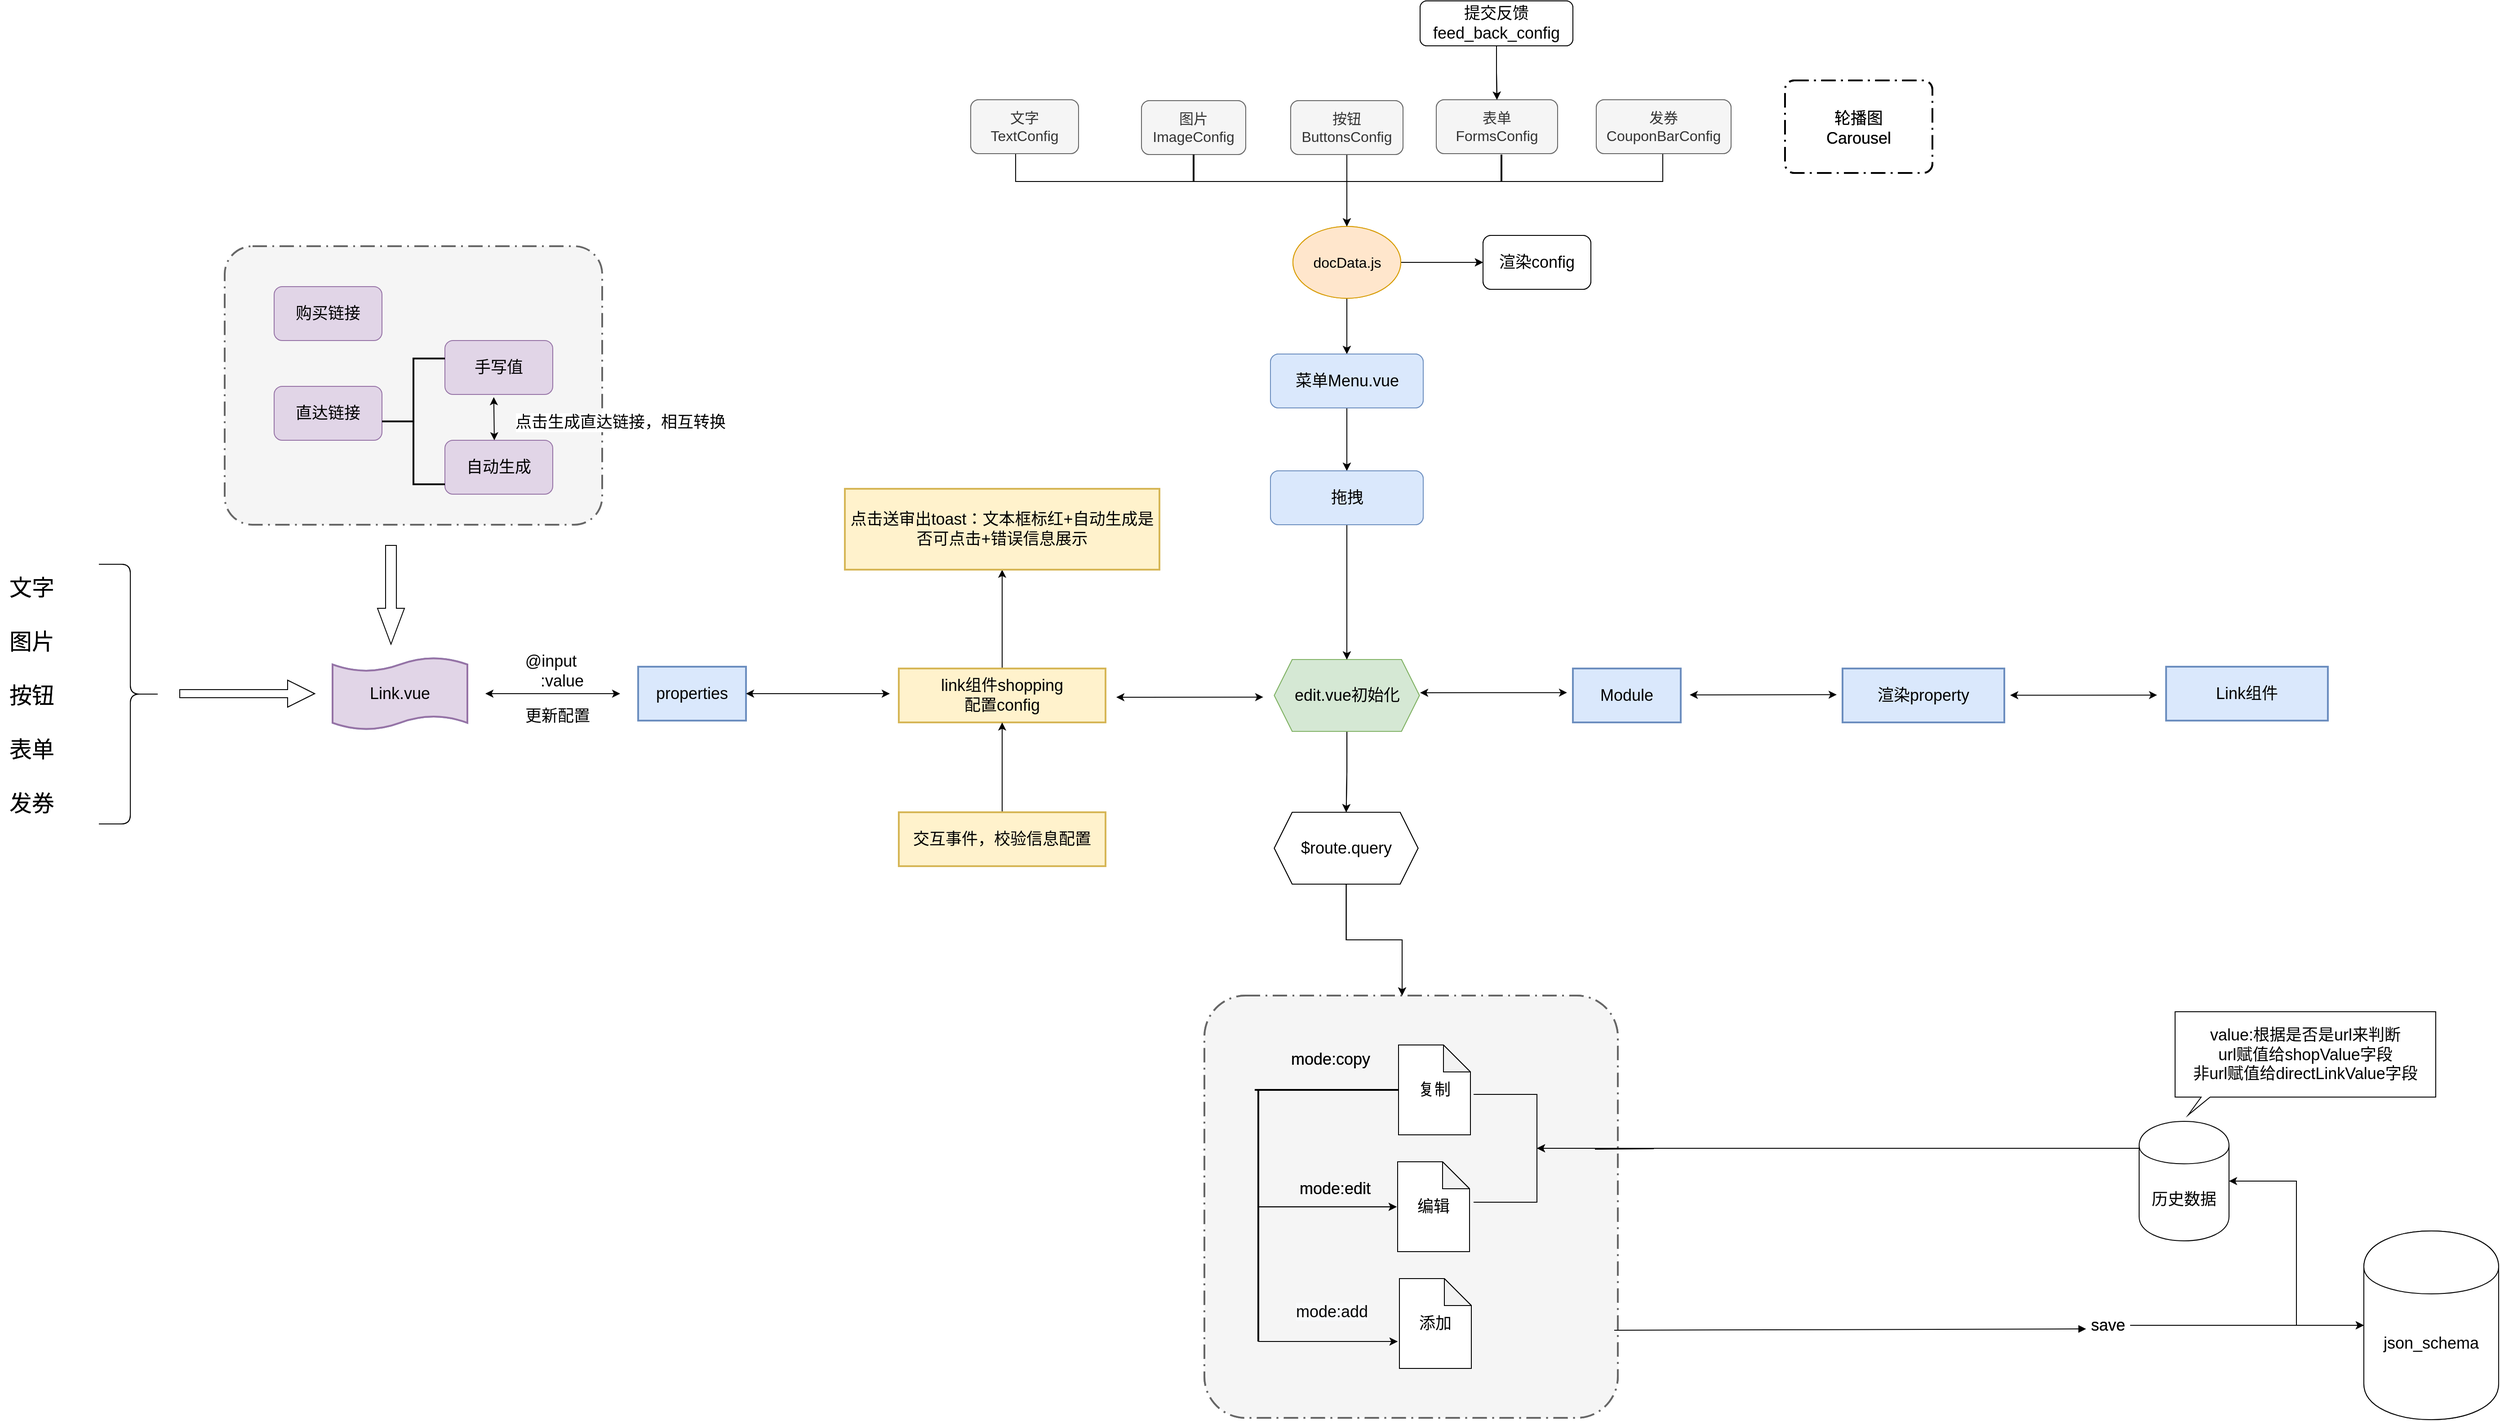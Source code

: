 <mxfile version="14.2.7" type="github">
  <diagram id="C5RBs43oDa-KdzZeNtuy" name="Page-1">
    <mxGraphModel dx="3799" dy="1265" grid="1" gridSize="10" guides="1" tooltips="1" connect="1" arrows="1" fold="1" page="1" pageScale="1" pageWidth="827" pageHeight="1169" background="#FFFFFF" math="0" shadow="0">
      <root>
        <mxCell id="WIyWlLk6GJQsqaUBKTNV-0" />
        <mxCell id="WIyWlLk6GJQsqaUBKTNV-1" parent="WIyWlLk6GJQsqaUBKTNV-0" />
        <mxCell id="WNenemu_XjMESYAotVy--138" value="" style="rounded=1;arcSize=10;dashed=1;strokeColor=#666666;fillColor=#f5f5f5;dashPattern=8 3 1 3;strokeWidth=2;fontSize=18;fontColor=#333333;" vertex="1" parent="WIyWlLk6GJQsqaUBKTNV-1">
          <mxGeometry x="-610" y="450" width="420" height="310" as="geometry" />
        </mxCell>
        <mxCell id="WNenemu_XjMESYAotVy--101" value="" style="rounded=1;arcSize=10;dashed=1;strokeColor=#666666;fillColor=#f5f5f5;dashPattern=8 3 1 3;strokeWidth=2;fontSize=18;fontColor=#333333;" vertex="1" parent="WIyWlLk6GJQsqaUBKTNV-1">
          <mxGeometry x="480" y="1284" width="460" height="470" as="geometry" />
        </mxCell>
        <mxCell id="bmYtAVWA9Elz-RMxKcQq-2" value="" style="rounded=1;arcSize=10;dashed=1;strokeColor=#666666;fillColor=#f5f5f5;dashPattern=8 3 1 3;strokeWidth=2;fontSize=18;fontColor=#333333;" vertex="1" parent="WIyWlLk6GJQsqaUBKTNV-1">
          <mxGeometry x="480" y="1284" width="460" height="470" as="geometry" />
        </mxCell>
        <mxCell id="WNenemu_XjMESYAotVy--53" value="" style="edgeStyle=orthogonalEdgeStyle;rounded=0;orthogonalLoop=1;jettySize=auto;html=1;" edge="1" parent="WIyWlLk6GJQsqaUBKTNV-1" source="WNenemu_XjMESYAotVy--9" target="WNenemu_XjMESYAotVy--52">
          <mxGeometry relative="1" as="geometry" />
        </mxCell>
        <mxCell id="bmYtAVWA9Elz-RMxKcQq-3" value="" style="edgeStyle=orthogonalEdgeStyle;rounded=0;orthogonalLoop=1;jettySize=auto;html=1;" edge="1" parent="WIyWlLk6GJQsqaUBKTNV-1" source="bmYtAVWA9Elz-RMxKcQq-5" target="bmYtAVWA9Elz-RMxKcQq-18">
          <mxGeometry relative="1" as="geometry" />
        </mxCell>
        <mxCell id="WNenemu_XjMESYAotVy--100" value="" style="edgeStyle=orthogonalEdgeStyle;rounded=0;orthogonalLoop=1;jettySize=auto;html=1;fontSize=18;" edge="1" parent="WIyWlLk6GJQsqaUBKTNV-1" source="WNenemu_XjMESYAotVy--9" target="WNenemu_XjMESYAotVy--99">
          <mxGeometry relative="1" as="geometry" />
        </mxCell>
        <mxCell id="bmYtAVWA9Elz-RMxKcQq-4" value="" style="edgeStyle=orthogonalEdgeStyle;rounded=0;orthogonalLoop=1;jettySize=auto;html=1;fontSize=18;" edge="1" parent="WIyWlLk6GJQsqaUBKTNV-1" source="bmYtAVWA9Elz-RMxKcQq-5" target="bmYtAVWA9Elz-RMxKcQq-38">
          <mxGeometry relative="1" as="geometry" />
        </mxCell>
        <mxCell id="WNenemu_XjMESYAotVy--9" value="&lt;font style=&quot;font-size: 16px&quot;&gt;docData.js&lt;/font&gt;" style="ellipse;whiteSpace=wrap;html=1;fillColor=#ffe6cc;strokeColor=#d79b00;" vertex="1" parent="WIyWlLk6GJQsqaUBKTNV-1">
          <mxGeometry x="578.5" y="428" width="120" height="80" as="geometry" />
        </mxCell>
        <mxCell id="bmYtAVWA9Elz-RMxKcQq-5" value="&lt;font style=&quot;font-size: 16px&quot;&gt;docData.js&lt;/font&gt;" style="ellipse;whiteSpace=wrap;html=1;fillColor=#ffe6cc;strokeColor=#d79b00;" vertex="1" parent="WIyWlLk6GJQsqaUBKTNV-1">
          <mxGeometry x="578.5" y="428" width="120" height="80" as="geometry" />
        </mxCell>
        <mxCell id="WNenemu_XjMESYAotVy--10" value="&lt;font style=&quot;font-size: 16px&quot;&gt;文字&lt;br&gt;TextConfig&lt;/font&gt;" style="rounded=1;whiteSpace=wrap;html=1;fillColor=#f5f5f5;strokeColor=#666666;fontColor=#333333;" vertex="1" parent="WIyWlLk6GJQsqaUBKTNV-1">
          <mxGeometry x="220" y="287" width="120" height="60" as="geometry" />
        </mxCell>
        <mxCell id="bmYtAVWA9Elz-RMxKcQq-6" value="&lt;font style=&quot;font-size: 16px&quot;&gt;文字&lt;br&gt;TextConfig&lt;/font&gt;" style="rounded=1;whiteSpace=wrap;html=1;fillColor=#f5f5f5;strokeColor=#666666;fontColor=#333333;" vertex="1" parent="WIyWlLk6GJQsqaUBKTNV-1">
          <mxGeometry x="220" y="287" width="120" height="60" as="geometry" />
        </mxCell>
        <mxCell id="WNenemu_XjMESYAotVy--12" value="&lt;font style=&quot;font-size: 16px&quot;&gt;图片ImageConfig&lt;/font&gt;" style="rounded=1;whiteSpace=wrap;html=1;fillColor=#f5f5f5;strokeColor=#666666;fontColor=#333333;" vertex="1" parent="WIyWlLk6GJQsqaUBKTNV-1">
          <mxGeometry x="410" y="288" width="116" height="60" as="geometry" />
        </mxCell>
        <mxCell id="bmYtAVWA9Elz-RMxKcQq-7" value="&lt;font style=&quot;font-size: 16px&quot;&gt;图片ImageConfig&lt;/font&gt;" style="rounded=1;whiteSpace=wrap;html=1;fillColor=#f5f5f5;strokeColor=#666666;fontColor=#333333;" vertex="1" parent="WIyWlLk6GJQsqaUBKTNV-1">
          <mxGeometry x="410" y="288" width="116" height="60" as="geometry" />
        </mxCell>
        <mxCell id="WNenemu_XjMESYAotVy--34" value="" style="edgeStyle=orthogonalEdgeStyle;rounded=0;orthogonalLoop=1;jettySize=auto;html=1;" edge="1" parent="WIyWlLk6GJQsqaUBKTNV-1" source="WNenemu_XjMESYAotVy--13" target="WNenemu_XjMESYAotVy--9">
          <mxGeometry relative="1" as="geometry" />
        </mxCell>
        <mxCell id="bmYtAVWA9Elz-RMxKcQq-8" value="" style="edgeStyle=orthogonalEdgeStyle;rounded=0;orthogonalLoop=1;jettySize=auto;html=1;" edge="1" parent="WIyWlLk6GJQsqaUBKTNV-1" source="bmYtAVWA9Elz-RMxKcQq-9" target="bmYtAVWA9Elz-RMxKcQq-5">
          <mxGeometry relative="1" as="geometry" />
        </mxCell>
        <mxCell id="WNenemu_XjMESYAotVy--13" value="&lt;font style=&quot;font-size: 16px&quot;&gt;按钮ButtonsConfig&lt;/font&gt;" style="rounded=1;whiteSpace=wrap;html=1;fillColor=#f5f5f5;strokeColor=#666666;fontColor=#333333;" vertex="1" parent="WIyWlLk6GJQsqaUBKTNV-1">
          <mxGeometry x="576" y="288" width="125" height="60" as="geometry" />
        </mxCell>
        <mxCell id="bmYtAVWA9Elz-RMxKcQq-9" value="&lt;font style=&quot;font-size: 16px&quot;&gt;按钮ButtonsConfig&lt;/font&gt;" style="rounded=1;whiteSpace=wrap;html=1;fillColor=#f5f5f5;strokeColor=#666666;fontColor=#333333;" vertex="1" parent="WIyWlLk6GJQsqaUBKTNV-1">
          <mxGeometry x="576" y="288" width="125" height="60" as="geometry" />
        </mxCell>
        <mxCell id="WNenemu_XjMESYAotVy--16" value="&lt;font style=&quot;font-size: 16px&quot;&gt;表单&lt;br&gt;FormsConfig&lt;/font&gt;" style="rounded=1;whiteSpace=wrap;html=1;fillColor=#f5f5f5;strokeColor=#666666;fontColor=#333333;" vertex="1" parent="WIyWlLk6GJQsqaUBKTNV-1">
          <mxGeometry x="738" y="287" width="135" height="60" as="geometry" />
        </mxCell>
        <mxCell id="bmYtAVWA9Elz-RMxKcQq-10" value="&lt;font style=&quot;font-size: 16px&quot;&gt;表单&lt;br&gt;FormsConfig&lt;/font&gt;" style="rounded=1;whiteSpace=wrap;html=1;fillColor=#f5f5f5;strokeColor=#666666;fontColor=#333333;" vertex="1" parent="WIyWlLk6GJQsqaUBKTNV-1">
          <mxGeometry x="738" y="287" width="135" height="60" as="geometry" />
        </mxCell>
        <mxCell id="WNenemu_XjMESYAotVy--19" value="&lt;font style=&quot;font-size: 16px&quot;&gt;发券CouponBarConfig&lt;/font&gt;" style="rounded=1;whiteSpace=wrap;html=1;fillColor=#f5f5f5;strokeColor=#666666;fontColor=#333333;" vertex="1" parent="WIyWlLk6GJQsqaUBKTNV-1">
          <mxGeometry x="916" y="287" width="150" height="60" as="geometry" />
        </mxCell>
        <mxCell id="bmYtAVWA9Elz-RMxKcQq-11" value="&lt;font style=&quot;font-size: 16px&quot;&gt;发券CouponBarConfig&lt;/font&gt;" style="rounded=1;whiteSpace=wrap;html=1;fillColor=#f5f5f5;strokeColor=#666666;fontColor=#333333;" vertex="1" parent="WIyWlLk6GJQsqaUBKTNV-1">
          <mxGeometry x="916" y="287" width="150" height="60" as="geometry" />
        </mxCell>
        <mxCell id="WNenemu_XjMESYAotVy--31" value="" style="edgeStyle=orthogonalEdgeStyle;rounded=0;orthogonalLoop=1;jettySize=auto;html=1;" edge="1" parent="WIyWlLk6GJQsqaUBKTNV-1" source="WNenemu_XjMESYAotVy--20" target="WNenemu_XjMESYAotVy--16">
          <mxGeometry relative="1" as="geometry" />
        </mxCell>
        <mxCell id="bmYtAVWA9Elz-RMxKcQq-12" value="" style="edgeStyle=orthogonalEdgeStyle;rounded=0;orthogonalLoop=1;jettySize=auto;html=1;" edge="1" parent="WIyWlLk6GJQsqaUBKTNV-1" source="bmYtAVWA9Elz-RMxKcQq-13" target="bmYtAVWA9Elz-RMxKcQq-10">
          <mxGeometry relative="1" as="geometry" />
        </mxCell>
        <mxCell id="WNenemu_XjMESYAotVy--20" value="&lt;font style=&quot;font-size: 18px&quot;&gt;提交反馈feed_back_config&lt;/font&gt;" style="rounded=1;whiteSpace=wrap;html=1;" vertex="1" parent="WIyWlLk6GJQsqaUBKTNV-1">
          <mxGeometry x="720" y="177" width="170" height="50" as="geometry" />
        </mxCell>
        <mxCell id="bmYtAVWA9Elz-RMxKcQq-13" value="&lt;font style=&quot;font-size: 18px&quot;&gt;提交反馈feed_back_config&lt;/font&gt;" style="rounded=1;whiteSpace=wrap;html=1;" vertex="1" parent="WIyWlLk6GJQsqaUBKTNV-1">
          <mxGeometry x="720" y="177" width="170" height="50" as="geometry" />
        </mxCell>
        <mxCell id="WNenemu_XjMESYAotVy--46" value="" style="shape=partialRectangle;whiteSpace=wrap;html=1;bottom=1;right=1;left=1;top=0;fillColor=none;routingCenterX=-0.5;" vertex="1" parent="WIyWlLk6GJQsqaUBKTNV-1">
          <mxGeometry x="270" y="348" width="720" height="30" as="geometry" />
        </mxCell>
        <mxCell id="bmYtAVWA9Elz-RMxKcQq-14" value="" style="shape=partialRectangle;whiteSpace=wrap;html=1;bottom=1;right=1;left=1;top=0;fillColor=none;routingCenterX=-0.5;" vertex="1" parent="WIyWlLk6GJQsqaUBKTNV-1">
          <mxGeometry x="270" y="348" width="720" height="30" as="geometry" />
        </mxCell>
        <mxCell id="WNenemu_XjMESYAotVy--50" value="" style="line;strokeWidth=2;direction=south;html=1;" vertex="1" parent="WIyWlLk6GJQsqaUBKTNV-1">
          <mxGeometry x="463" y="348" width="10" height="30" as="geometry" />
        </mxCell>
        <mxCell id="bmYtAVWA9Elz-RMxKcQq-15" value="" style="line;strokeWidth=2;direction=south;html=1;" vertex="1" parent="WIyWlLk6GJQsqaUBKTNV-1">
          <mxGeometry x="463" y="348" width="10" height="30" as="geometry" />
        </mxCell>
        <mxCell id="WNenemu_XjMESYAotVy--51" value="" style="line;strokeWidth=2;direction=south;html=1;" vertex="1" parent="WIyWlLk6GJQsqaUBKTNV-1">
          <mxGeometry x="501" y="348" width="619" height="30" as="geometry" />
        </mxCell>
        <mxCell id="bmYtAVWA9Elz-RMxKcQq-16" value="" style="line;strokeWidth=2;direction=south;html=1;" vertex="1" parent="WIyWlLk6GJQsqaUBKTNV-1">
          <mxGeometry x="501" y="348" width="619" height="30" as="geometry" />
        </mxCell>
        <mxCell id="WNenemu_XjMESYAotVy--57" value="" style="edgeStyle=orthogonalEdgeStyle;rounded=0;orthogonalLoop=1;jettySize=auto;html=1;fontSize=18;" edge="1" parent="WIyWlLk6GJQsqaUBKTNV-1" source="WNenemu_XjMESYAotVy--52">
          <mxGeometry relative="1" as="geometry">
            <mxPoint x="638.5" y="700" as="targetPoint" />
          </mxGeometry>
        </mxCell>
        <mxCell id="bmYtAVWA9Elz-RMxKcQq-17" value="" style="edgeStyle=orthogonalEdgeStyle;rounded=0;orthogonalLoop=1;jettySize=auto;html=1;fontSize=18;" edge="1" parent="WIyWlLk6GJQsqaUBKTNV-1" source="bmYtAVWA9Elz-RMxKcQq-18">
          <mxGeometry relative="1" as="geometry">
            <mxPoint x="638.5" y="700" as="targetPoint" />
          </mxGeometry>
        </mxCell>
        <mxCell id="WNenemu_XjMESYAotVy--52" value="&lt;font style=&quot;font-size: 18px&quot;&gt;菜单Menu.vue&lt;/font&gt;" style="rounded=1;whiteSpace=wrap;html=1;fillColor=#dae8fc;strokeColor=#6c8ebf;" vertex="1" parent="WIyWlLk6GJQsqaUBKTNV-1">
          <mxGeometry x="553.5" y="570" width="170" height="60" as="geometry" />
        </mxCell>
        <mxCell id="bmYtAVWA9Elz-RMxKcQq-18" value="&lt;font style=&quot;font-size: 18px&quot;&gt;菜单Menu.vue&lt;/font&gt;" style="rounded=1;whiteSpace=wrap;html=1;fillColor=#dae8fc;strokeColor=#6c8ebf;" vertex="1" parent="WIyWlLk6GJQsqaUBKTNV-1">
          <mxGeometry x="553.5" y="570" width="170" height="60" as="geometry" />
        </mxCell>
        <mxCell id="WNenemu_XjMESYAotVy--55" value="轮播图&#xa;Carousel" style="rounded=1;arcSize=10;dashed=1;strokeColor=#000000;fillColor=none;gradientColor=none;dashPattern=8 3 1 3;strokeWidth=2;fontSize=18;" vertex="1" parent="WIyWlLk6GJQsqaUBKTNV-1">
          <mxGeometry x="1126" y="265.5" width="164" height="103" as="geometry" />
        </mxCell>
        <mxCell id="bmYtAVWA9Elz-RMxKcQq-19" value="轮播图&#xa;Carousel" style="rounded=1;arcSize=10;dashed=1;strokeColor=#000000;fillColor=none;gradientColor=none;dashPattern=8 3 1 3;strokeWidth=2;fontSize=18;" vertex="1" parent="WIyWlLk6GJQsqaUBKTNV-1">
          <mxGeometry x="1126" y="265.5" width="164" height="103" as="geometry" />
        </mxCell>
        <mxCell id="WNenemu_XjMESYAotVy--111" value="" style="edgeStyle=orthogonalEdgeStyle;rounded=0;orthogonalLoop=1;jettySize=auto;html=1;fontSize=18;" edge="1" parent="WIyWlLk6GJQsqaUBKTNV-1" source="WNenemu_XjMESYAotVy--59" target="WNenemu_XjMESYAotVy--66">
          <mxGeometry relative="1" as="geometry" />
        </mxCell>
        <mxCell id="bmYtAVWA9Elz-RMxKcQq-20" value="" style="edgeStyle=orthogonalEdgeStyle;rounded=0;orthogonalLoop=1;jettySize=auto;html=1;fontSize=18;" edge="1" parent="WIyWlLk6GJQsqaUBKTNV-1" source="bmYtAVWA9Elz-RMxKcQq-21" target="bmYtAVWA9Elz-RMxKcQq-24">
          <mxGeometry relative="1" as="geometry" />
        </mxCell>
        <mxCell id="WNenemu_XjMESYAotVy--59" value="edit.vue初始化" style="shape=hexagon;perimeter=hexagonPerimeter2;whiteSpace=wrap;html=1;fixedSize=1;fontSize=18;fillColor=#d5e8d4;strokeColor=#82b366;" vertex="1" parent="WIyWlLk6GJQsqaUBKTNV-1">
          <mxGeometry x="557.75" y="910" width="161.5" height="80" as="geometry" />
        </mxCell>
        <mxCell id="bmYtAVWA9Elz-RMxKcQq-21" value="edit.vue初始化" style="shape=hexagon;perimeter=hexagonPerimeter2;whiteSpace=wrap;html=1;fixedSize=1;fontSize=18;fillColor=#d5e8d4;strokeColor=#82b366;" vertex="1" parent="WIyWlLk6GJQsqaUBKTNV-1">
          <mxGeometry x="557.75" y="910" width="161.5" height="80" as="geometry" />
        </mxCell>
        <mxCell id="WNenemu_XjMESYAotVy--63" value="复制" style="shape=note;whiteSpace=wrap;html=1;backgroundOutline=1;darkOpacity=0.05;fontSize=18;" vertex="1" parent="WIyWlLk6GJQsqaUBKTNV-1">
          <mxGeometry x="696" y="1339" width="80" height="100" as="geometry" />
        </mxCell>
        <mxCell id="bmYtAVWA9Elz-RMxKcQq-22" value="复制" style="shape=note;whiteSpace=wrap;html=1;backgroundOutline=1;darkOpacity=0.05;fontSize=18;" vertex="1" parent="WIyWlLk6GJQsqaUBKTNV-1">
          <mxGeometry x="696" y="1339" width="80" height="100" as="geometry" />
        </mxCell>
        <mxCell id="WNenemu_XjMESYAotVy--115" value="" style="edgeStyle=orthogonalEdgeStyle;rounded=0;orthogonalLoop=1;jettySize=auto;html=1;fontSize=18;" edge="1" parent="WIyWlLk6GJQsqaUBKTNV-1" source="WNenemu_XjMESYAotVy--66" target="WNenemu_XjMESYAotVy--101">
          <mxGeometry relative="1" as="geometry">
            <Array as="points">
              <mxPoint x="638" y="1222" />
              <mxPoint x="700" y="1222" />
            </Array>
          </mxGeometry>
        </mxCell>
        <mxCell id="bmYtAVWA9Elz-RMxKcQq-23" value="" style="edgeStyle=orthogonalEdgeStyle;rounded=0;orthogonalLoop=1;jettySize=auto;html=1;fontSize=18;" edge="1" parent="WIyWlLk6GJQsqaUBKTNV-1" source="bmYtAVWA9Elz-RMxKcQq-24" target="bmYtAVWA9Elz-RMxKcQq-2">
          <mxGeometry relative="1" as="geometry">
            <Array as="points">
              <mxPoint x="638" y="1222" />
              <mxPoint x="700" y="1222" />
            </Array>
          </mxGeometry>
        </mxCell>
        <mxCell id="WNenemu_XjMESYAotVy--66" value="$route.query" style="shape=hexagon;perimeter=hexagonPerimeter2;whiteSpace=wrap;html=1;fixedSize=1;fontSize=18;" vertex="1" parent="WIyWlLk6GJQsqaUBKTNV-1">
          <mxGeometry x="557.75" y="1080" width="160" height="80" as="geometry" />
        </mxCell>
        <mxCell id="bmYtAVWA9Elz-RMxKcQq-24" value="$route.query" style="shape=hexagon;perimeter=hexagonPerimeter2;whiteSpace=wrap;html=1;fixedSize=1;fontSize=18;" vertex="1" parent="WIyWlLk6GJQsqaUBKTNV-1">
          <mxGeometry x="557.75" y="1080" width="160" height="80" as="geometry" />
        </mxCell>
        <mxCell id="WNenemu_XjMESYAotVy--70" value="mode:copy" style="text;html=1;align=center;verticalAlign=middle;resizable=0;points=[];autosize=1;fontSize=18;" vertex="1" parent="WIyWlLk6GJQsqaUBKTNV-1">
          <mxGeometry x="570" y="1340" width="100" height="30" as="geometry" />
        </mxCell>
        <mxCell id="bmYtAVWA9Elz-RMxKcQq-25" value="mode:copy" style="text;html=1;align=center;verticalAlign=middle;resizable=0;points=[];autosize=1;fontSize=18;" vertex="1" parent="WIyWlLk6GJQsqaUBKTNV-1">
          <mxGeometry x="570" y="1340" width="100" height="30" as="geometry" />
        </mxCell>
        <mxCell id="WNenemu_XjMESYAotVy--73" value="" style="edgeStyle=orthogonalEdgeStyle;rounded=0;orthogonalLoop=1;jettySize=auto;html=1;fontSize=18;exitX=0.813;exitY=0;exitDx=0;exitDy=0;exitPerimeter=0;" edge="1" parent="WIyWlLk6GJQsqaUBKTNV-1">
          <mxGeometry relative="1" as="geometry">
            <mxPoint x="539" y="1519.08" as="sourcePoint" />
            <mxPoint x="694" y="1519.143" as="targetPoint" />
            <Array as="points">
              <mxPoint x="574" y="1519" />
              <mxPoint x="574" y="1519" />
            </Array>
          </mxGeometry>
        </mxCell>
        <mxCell id="bmYtAVWA9Elz-RMxKcQq-26" value="" style="edgeStyle=orthogonalEdgeStyle;rounded=0;orthogonalLoop=1;jettySize=auto;html=1;fontSize=18;exitX=0.813;exitY=0;exitDx=0;exitDy=0;exitPerimeter=0;" edge="1" parent="WIyWlLk6GJQsqaUBKTNV-1">
          <mxGeometry relative="1" as="geometry">
            <mxPoint x="539" y="1519.08" as="sourcePoint" />
            <mxPoint x="694" y="1519.143" as="targetPoint" />
            <Array as="points">
              <mxPoint x="574" y="1519" />
              <mxPoint x="574" y="1519" />
            </Array>
          </mxGeometry>
        </mxCell>
        <mxCell id="WNenemu_XjMESYAotVy--71" value="" style="line;strokeWidth=2;direction=south;html=1;fontSize=18;" vertex="1" parent="WIyWlLk6GJQsqaUBKTNV-1">
          <mxGeometry x="535" y="1389" width="10" height="280" as="geometry" />
        </mxCell>
        <mxCell id="bmYtAVWA9Elz-RMxKcQq-27" value="" style="line;strokeWidth=2;direction=south;html=1;fontSize=18;" vertex="1" parent="WIyWlLk6GJQsqaUBKTNV-1">
          <mxGeometry x="535" y="1389" width="10" height="280" as="geometry" />
        </mxCell>
        <mxCell id="WNenemu_XjMESYAotVy--74" value="mode:edit" style="text;html=1;align=center;verticalAlign=middle;resizable=0;points=[];autosize=1;fontSize=18;" vertex="1" parent="WIyWlLk6GJQsqaUBKTNV-1">
          <mxGeometry x="580" y="1484" width="90" height="30" as="geometry" />
        </mxCell>
        <mxCell id="bmYtAVWA9Elz-RMxKcQq-28" value="mode:edit" style="text;html=1;align=center;verticalAlign=middle;resizable=0;points=[];autosize=1;fontSize=18;" vertex="1" parent="WIyWlLk6GJQsqaUBKTNV-1">
          <mxGeometry x="580" y="1484" width="90" height="30" as="geometry" />
        </mxCell>
        <mxCell id="WNenemu_XjMESYAotVy--79" value="编辑" style="shape=note;whiteSpace=wrap;html=1;backgroundOutline=1;darkOpacity=0.05;fontSize=18;" vertex="1" parent="WIyWlLk6GJQsqaUBKTNV-1">
          <mxGeometry x="695" y="1469" width="80" height="100" as="geometry" />
        </mxCell>
        <mxCell id="bmYtAVWA9Elz-RMxKcQq-29" value="编辑" style="shape=note;whiteSpace=wrap;html=1;backgroundOutline=1;darkOpacity=0.05;fontSize=18;" vertex="1" parent="WIyWlLk6GJQsqaUBKTNV-1">
          <mxGeometry x="695" y="1469" width="80" height="100" as="geometry" />
        </mxCell>
        <mxCell id="WNenemu_XjMESYAotVy--80" value="添加" style="shape=note;whiteSpace=wrap;html=1;backgroundOutline=1;darkOpacity=0.05;fontSize=18;" vertex="1" parent="WIyWlLk6GJQsqaUBKTNV-1">
          <mxGeometry x="697" y="1599" width="80" height="100" as="geometry" />
        </mxCell>
        <mxCell id="bmYtAVWA9Elz-RMxKcQq-30" value="添加" style="shape=note;whiteSpace=wrap;html=1;backgroundOutline=1;darkOpacity=0.05;fontSize=18;" vertex="1" parent="WIyWlLk6GJQsqaUBKTNV-1">
          <mxGeometry x="697" y="1599" width="80" height="100" as="geometry" />
        </mxCell>
        <mxCell id="WNenemu_XjMESYAotVy--83" value="" style="edgeStyle=orthogonalEdgeStyle;rounded=0;orthogonalLoop=1;jettySize=auto;html=1;fontSize=18;exitX=0.813;exitY=0;exitDx=0;exitDy=0;exitPerimeter=0;" edge="1" parent="WIyWlLk6GJQsqaUBKTNV-1">
          <mxGeometry relative="1" as="geometry">
            <mxPoint x="540" y="1669.0" as="sourcePoint" />
            <mxPoint x="695" y="1669.063" as="targetPoint" />
            <Array as="points">
              <mxPoint x="575" y="1668.92" />
              <mxPoint x="575" y="1668.92" />
            </Array>
          </mxGeometry>
        </mxCell>
        <mxCell id="bmYtAVWA9Elz-RMxKcQq-31" value="" style="edgeStyle=orthogonalEdgeStyle;rounded=0;orthogonalLoop=1;jettySize=auto;html=1;fontSize=18;exitX=0.813;exitY=0;exitDx=0;exitDy=0;exitPerimeter=0;" edge="1" parent="WIyWlLk6GJQsqaUBKTNV-1">
          <mxGeometry relative="1" as="geometry">
            <mxPoint x="540" y="1669" as="sourcePoint" />
            <mxPoint x="695" y="1669.063" as="targetPoint" />
            <Array as="points">
              <mxPoint x="575" y="1668.92" />
              <mxPoint x="575" y="1668.92" />
            </Array>
          </mxGeometry>
        </mxCell>
        <mxCell id="WNenemu_XjMESYAotVy--84" value="&lt;meta charset=&quot;utf-8&quot;&gt;&lt;span style=&quot;color: rgb(0, 0, 0); font-family: helvetica; font-size: 18px; font-style: normal; font-weight: 400; letter-spacing: normal; text-align: center; text-indent: 0px; text-transform: none; word-spacing: 0px; background-color: rgb(248, 249, 250); display: inline; float: none;&quot;&gt;mode:add&lt;/span&gt;" style="text;whiteSpace=wrap;html=1;fontSize=18;" vertex="1" parent="WIyWlLk6GJQsqaUBKTNV-1">
          <mxGeometry x="580" y="1619" width="110" height="40" as="geometry" />
        </mxCell>
        <mxCell id="bmYtAVWA9Elz-RMxKcQq-32" value="&lt;meta charset=&quot;utf-8&quot;&gt;&lt;span style=&quot;color: rgb(0, 0, 0); font-family: helvetica; font-size: 18px; font-style: normal; font-weight: 400; letter-spacing: normal; text-align: center; text-indent: 0px; text-transform: none; word-spacing: 0px; background-color: rgb(248, 249, 250); display: inline; float: none;&quot;&gt;mode:add&lt;/span&gt;" style="text;whiteSpace=wrap;html=1;fontSize=18;" vertex="1" parent="WIyWlLk6GJQsqaUBKTNV-1">
          <mxGeometry x="580" y="1619" width="110" height="40" as="geometry" />
        </mxCell>
        <mxCell id="WNenemu_XjMESYAotVy--85" value="" style="shape=partialRectangle;whiteSpace=wrap;html=1;bottom=1;right=1;left=1;top=0;fillColor=none;routingCenterX=-0.5;fontSize=18;direction=north;" vertex="1" parent="WIyWlLk6GJQsqaUBKTNV-1">
          <mxGeometry x="780" y="1394" width="70" height="120" as="geometry" />
        </mxCell>
        <mxCell id="bmYtAVWA9Elz-RMxKcQq-33" value="" style="shape=partialRectangle;whiteSpace=wrap;html=1;bottom=1;right=1;left=1;top=0;fillColor=none;routingCenterX=-0.5;fontSize=18;direction=north;" vertex="1" parent="WIyWlLk6GJQsqaUBKTNV-1">
          <mxGeometry x="780" y="1394" width="70" height="120" as="geometry" />
        </mxCell>
        <mxCell id="WNenemu_XjMESYAotVy--93" value="" style="edgeStyle=orthogonalEdgeStyle;rounded=0;orthogonalLoop=1;jettySize=auto;html=1;fontSize=18;" edge="1" parent="WIyWlLk6GJQsqaUBKTNV-1" target="WNenemu_XjMESYAotVy--85">
          <mxGeometry relative="1" as="geometry">
            <mxPoint x="980.0" y="1454.5" as="sourcePoint" />
          </mxGeometry>
        </mxCell>
        <mxCell id="bmYtAVWA9Elz-RMxKcQq-34" value="" style="edgeStyle=orthogonalEdgeStyle;rounded=0;orthogonalLoop=1;jettySize=auto;html=1;fontSize=18;" edge="1" parent="WIyWlLk6GJQsqaUBKTNV-1" source="bmYtAVWA9Elz-RMxKcQq-35" target="bmYtAVWA9Elz-RMxKcQq-33">
          <mxGeometry relative="1" as="geometry">
            <Array as="points">
              <mxPoint x="1040" y="1454" />
              <mxPoint x="1040" y="1454" />
            </Array>
          </mxGeometry>
        </mxCell>
        <mxCell id="bmYtAVWA9Elz-RMxKcQq-35" value="历史数据" style="shape=cylinder;whiteSpace=wrap;html=1;boundedLbl=1;backgroundOutline=1;fontSize=18;fillColor=none;" vertex="1" parent="WIyWlLk6GJQsqaUBKTNV-1">
          <mxGeometry x="1520" y="1424" width="100" height="133" as="geometry" />
        </mxCell>
        <mxCell id="WNenemu_XjMESYAotVy--122" value="" style="edgeStyle=orthogonalEdgeStyle;rounded=0;orthogonalLoop=1;jettySize=auto;html=1;fontSize=18;entryX=0.5;entryY=0;entryDx=0;entryDy=0;" edge="1" parent="WIyWlLk6GJQsqaUBKTNV-1" source="WNenemu_XjMESYAotVy--94" target="WNenemu_XjMESYAotVy--59">
          <mxGeometry relative="1" as="geometry">
            <mxPoint x="638.5" y="840" as="targetPoint" />
          </mxGeometry>
        </mxCell>
        <mxCell id="bmYtAVWA9Elz-RMxKcQq-36" value="" style="edgeStyle=orthogonalEdgeStyle;rounded=0;orthogonalLoop=1;jettySize=auto;html=1;fontSize=18;entryX=0.5;entryY=0;entryDx=0;entryDy=0;" edge="1" parent="WIyWlLk6GJQsqaUBKTNV-1" source="bmYtAVWA9Elz-RMxKcQq-37" target="bmYtAVWA9Elz-RMxKcQq-21">
          <mxGeometry relative="1" as="geometry">
            <mxPoint x="638.5" y="840" as="targetPoint" />
          </mxGeometry>
        </mxCell>
        <mxCell id="WNenemu_XjMESYAotVy--94" value="&lt;span style=&quot;font-size: 18px&quot;&gt;拖拽&lt;/span&gt;" style="rounded=1;whiteSpace=wrap;html=1;fillColor=#dae8fc;strokeColor=#6c8ebf;" vertex="1" parent="WIyWlLk6GJQsqaUBKTNV-1">
          <mxGeometry x="553.5" y="700" width="170" height="60" as="geometry" />
        </mxCell>
        <mxCell id="bmYtAVWA9Elz-RMxKcQq-37" value="&lt;span style=&quot;font-size: 18px&quot;&gt;拖拽&lt;/span&gt;" style="rounded=1;whiteSpace=wrap;html=1;fillColor=#dae8fc;strokeColor=#6c8ebf;" vertex="1" parent="WIyWlLk6GJQsqaUBKTNV-1">
          <mxGeometry x="553.5" y="700" width="170" height="60" as="geometry" />
        </mxCell>
        <mxCell id="WNenemu_XjMESYAotVy--99" value="渲染config" style="rounded=1;whiteSpace=wrap;html=1;fontSize=18;" vertex="1" parent="WIyWlLk6GJQsqaUBKTNV-1">
          <mxGeometry x="790" y="438" width="120" height="60" as="geometry" />
        </mxCell>
        <mxCell id="bmYtAVWA9Elz-RMxKcQq-38" value="渲染config" style="rounded=1;whiteSpace=wrap;html=1;fontSize=18;" vertex="1" parent="WIyWlLk6GJQsqaUBKTNV-1">
          <mxGeometry x="790" y="438" width="120" height="60" as="geometry" />
        </mxCell>
        <mxCell id="WNenemu_XjMESYAotVy--104" value="" style="endArrow=block;endFill=1;endSize=6;html=1;fontSize=18;entryX=0.02;entryY=0.633;entryDx=0;entryDy=0;entryPerimeter=0;" edge="1" parent="WIyWlLk6GJQsqaUBKTNV-1" target="bmYtAVWA9Elz-RMxKcQq-41">
          <mxGeometry width="100" relative="1" as="geometry">
            <mxPoint x="936" y="1656.5" as="sourcePoint" />
            <mxPoint x="1046" y="1656.5" as="targetPoint" />
          </mxGeometry>
        </mxCell>
        <mxCell id="WNenemu_XjMESYAotVy--107" value="" style="edgeStyle=orthogonalEdgeStyle;rounded=0;orthogonalLoop=1;jettySize=auto;html=1;fontSize=18;" edge="1" parent="WIyWlLk6GJQsqaUBKTNV-1" source="WNenemu_XjMESYAotVy--105" target="WNenemu_XjMESYAotVy--106">
          <mxGeometry relative="1" as="geometry" />
        </mxCell>
        <mxCell id="bmYtAVWA9Elz-RMxKcQq-40" value="" style="edgeStyle=orthogonalEdgeStyle;rounded=0;orthogonalLoop=1;jettySize=auto;html=1;fontSize=18;" edge="1" parent="WIyWlLk6GJQsqaUBKTNV-1" source="bmYtAVWA9Elz-RMxKcQq-41" target="bmYtAVWA9Elz-RMxKcQq-42">
          <mxGeometry relative="1" as="geometry" />
        </mxCell>
        <mxCell id="WNenemu_XjMESYAotVy--105" value="save" style="text;html=1;align=center;verticalAlign=middle;resizable=0;points=[];autosize=1;fontSize=18;" vertex="1" parent="WIyWlLk6GJQsqaUBKTNV-1">
          <mxGeometry x="1460" y="1636" width="50" height="30" as="geometry" />
        </mxCell>
        <mxCell id="bmYtAVWA9Elz-RMxKcQq-41" value="save" style="text;html=1;align=center;verticalAlign=middle;resizable=0;points=[];autosize=1;fontSize=18;" vertex="1" parent="WIyWlLk6GJQsqaUBKTNV-1">
          <mxGeometry x="1460" y="1636" width="50" height="30" as="geometry" />
        </mxCell>
        <mxCell id="WNenemu_XjMESYAotVy--106" value="json_schema" style="shape=cylinder;whiteSpace=wrap;html=1;boundedLbl=1;backgroundOutline=1;fontSize=18;" vertex="1" parent="WIyWlLk6GJQsqaUBKTNV-1">
          <mxGeometry x="1770" y="1546" width="150" height="210" as="geometry" />
        </mxCell>
        <mxCell id="WNenemu_XjMESYAotVy--163" style="edgeStyle=orthogonalEdgeStyle;rounded=0;orthogonalLoop=1;jettySize=auto;html=1;fontSize=18;" edge="1" parent="WIyWlLk6GJQsqaUBKTNV-1" source="bmYtAVWA9Elz-RMxKcQq-42" target="bmYtAVWA9Elz-RMxKcQq-35">
          <mxGeometry relative="1" as="geometry">
            <mxPoint x="1630" y="1537" as="targetPoint" />
          </mxGeometry>
        </mxCell>
        <mxCell id="bmYtAVWA9Elz-RMxKcQq-42" value="json_schema" style="shape=cylinder;whiteSpace=wrap;html=1;boundedLbl=1;backgroundOutline=1;fontSize=18;" vertex="1" parent="WIyWlLk6GJQsqaUBKTNV-1">
          <mxGeometry x="1770" y="1546" width="150" height="210" as="geometry" />
        </mxCell>
        <mxCell id="WNenemu_XjMESYAotVy--108" value="Link.vue" style="shape=tape;whiteSpace=wrap;html=1;strokeWidth=2;size=0.19;fontSize=18;fillColor=#dae8fc;strokeColor=#6c8ebf;" vertex="1" parent="WIyWlLk6GJQsqaUBKTNV-1">
          <mxGeometry x="-490" y="908" width="150" height="80" as="geometry" />
        </mxCell>
        <mxCell id="bmYtAVWA9Elz-RMxKcQq-44" value="Link.vue" style="shape=tape;whiteSpace=wrap;html=1;strokeWidth=2;size=0.19;fontSize=18;fillColor=#e1d5e7;strokeColor=#9673a6;" vertex="1" parent="WIyWlLk6GJQsqaUBKTNV-1">
          <mxGeometry x="-490" y="908" width="150" height="80" as="geometry" />
        </mxCell>
        <mxCell id="WNenemu_XjMESYAotVy--109" value="property" style="whiteSpace=wrap;html=1;fontSize=18;strokeColor=#6c8ebf;strokeWidth=2;fillColor=#dae8fc;" vertex="1" parent="WIyWlLk6GJQsqaUBKTNV-1">
          <mxGeometry x="-150" y="918" width="120" height="60" as="geometry" />
        </mxCell>
        <mxCell id="bmYtAVWA9Elz-RMxKcQq-45" value="properties" style="whiteSpace=wrap;html=1;fontSize=18;strokeColor=#6c8ebf;strokeWidth=2;fillColor=#dae8fc;" vertex="1" parent="WIyWlLk6GJQsqaUBKTNV-1">
          <mxGeometry x="-150" y="918" width="120" height="60" as="geometry" />
        </mxCell>
        <mxCell id="WNenemu_XjMESYAotVy--114" value="" style="line;strokeWidth=2;html=1;fontSize=18;" vertex="1" parent="WIyWlLk6GJQsqaUBKTNV-1">
          <mxGeometry x="536" y="1384" width="160" height="10" as="geometry" />
        </mxCell>
        <mxCell id="bmYtAVWA9Elz-RMxKcQq-46" value="" style="line;strokeWidth=2;html=1;fontSize=18;" vertex="1" parent="WIyWlLk6GJQsqaUBKTNV-1">
          <mxGeometry x="536" y="1384" width="160" height="10" as="geometry" />
        </mxCell>
        <mxCell id="WNenemu_XjMESYAotVy--116" value="&lt;font style=&quot;font-size: 25px&quot;&gt;文字&lt;br&gt;&lt;br&gt;图片&lt;br&gt;&lt;br&gt;按钮&lt;br&gt;&lt;br&gt;表单&lt;br&gt;&lt;br&gt;发券&lt;/font&gt;" style="text;html=1;align=center;verticalAlign=middle;resizable=0;points=[];autosize=1;fontSize=18;" vertex="1" parent="WIyWlLk6GJQsqaUBKTNV-1">
          <mxGeometry x="-860" y="838.5" width="70" height="220" as="geometry" />
        </mxCell>
        <mxCell id="bmYtAVWA9Elz-RMxKcQq-47" value="&lt;font style=&quot;font-size: 25px&quot;&gt;文字&lt;br&gt;&lt;br&gt;图片&lt;br&gt;&lt;br&gt;按钮&lt;br&gt;&lt;br&gt;表单&lt;br&gt;&lt;br&gt;发券&lt;/font&gt;" style="text;html=1;align=center;verticalAlign=middle;resizable=0;points=[];autosize=1;fontSize=18;" vertex="1" parent="WIyWlLk6GJQsqaUBKTNV-1">
          <mxGeometry x="-860" y="838.5" width="70" height="220" as="geometry" />
        </mxCell>
        <mxCell id="WNenemu_XjMESYAotVy--117" value="" style="shape=curlyBracket;whiteSpace=wrap;html=1;rounded=1;fontSize=18;direction=west;" vertex="1" parent="WIyWlLk6GJQsqaUBKTNV-1">
          <mxGeometry x="-750" y="804" width="70" height="289" as="geometry" />
        </mxCell>
        <mxCell id="bmYtAVWA9Elz-RMxKcQq-48" value="" style="shape=curlyBracket;whiteSpace=wrap;html=1;rounded=1;fontSize=18;direction=west;" vertex="1" parent="WIyWlLk6GJQsqaUBKTNV-1">
          <mxGeometry x="-750" y="804" width="70" height="289" as="geometry" />
        </mxCell>
        <mxCell id="WNenemu_XjMESYAotVy--119" value="" style="shape=singleArrow;whiteSpace=wrap;html=1;fontSize=18;" vertex="1" parent="WIyWlLk6GJQsqaUBKTNV-1">
          <mxGeometry x="-660" y="933" width="150" height="30" as="geometry" />
        </mxCell>
        <mxCell id="bmYtAVWA9Elz-RMxKcQq-49" value="" style="shape=singleArrow;whiteSpace=wrap;html=1;fontSize=18;" vertex="1" parent="WIyWlLk6GJQsqaUBKTNV-1">
          <mxGeometry x="-660" y="933" width="150" height="30" as="geometry" />
        </mxCell>
        <mxCell id="WNenemu_XjMESYAotVy--123" value="@input&amp;nbsp; &amp;nbsp; &amp;nbsp;&lt;br&gt;:value" style="text;html=1;align=center;verticalAlign=middle;resizable=0;points=[];autosize=1;fontSize=18;" vertex="1" parent="WIyWlLk6GJQsqaUBKTNV-1">
          <mxGeometry x="-285" y="898" width="100" height="50" as="geometry" />
        </mxCell>
        <mxCell id="WNenemu_XjMESYAotVy--127" value="" style="endArrow=classic;startArrow=classic;html=1;fontSize=18;" edge="1" parent="WIyWlLk6GJQsqaUBKTNV-1">
          <mxGeometry width="50" height="50" relative="1" as="geometry">
            <mxPoint x="-320" y="948" as="sourcePoint" />
            <mxPoint x="-170" y="948" as="targetPoint" />
          </mxGeometry>
        </mxCell>
        <mxCell id="WNenemu_XjMESYAotVy--128" value="更新配置" style="text;html=1;align=center;verticalAlign=middle;resizable=0;points=[];autosize=1;fontSize=18;" vertex="1" parent="WIyWlLk6GJQsqaUBKTNV-1">
          <mxGeometry x="-285" y="958" width="90" height="30" as="geometry" />
        </mxCell>
        <mxCell id="WNenemu_XjMESYAotVy--129" value="购买链接" style="rounded=1;whiteSpace=wrap;html=1;fontSize=18;fillColor=#e1d5e7;strokeColor=#9673a6;" vertex="1" parent="WIyWlLk6GJQsqaUBKTNV-1">
          <mxGeometry x="-555" y="495" width="120" height="60" as="geometry" />
        </mxCell>
        <mxCell id="WNenemu_XjMESYAotVy--130" value="直达链接" style="rounded=1;whiteSpace=wrap;html=1;fontSize=18;fillColor=#e1d5e7;strokeColor=#9673a6;" vertex="1" parent="WIyWlLk6GJQsqaUBKTNV-1">
          <mxGeometry x="-555" y="606" width="120" height="60" as="geometry" />
        </mxCell>
        <mxCell id="WNenemu_XjMESYAotVy--134" value="手写值" style="rounded=1;whiteSpace=wrap;html=1;fontSize=18;fillColor=#e1d5e7;strokeColor=#9673a6;" vertex="1" parent="WIyWlLk6GJQsqaUBKTNV-1">
          <mxGeometry x="-365" y="555" width="120" height="60" as="geometry" />
        </mxCell>
        <mxCell id="WNenemu_XjMESYAotVy--135" value="自动生成" style="rounded=1;whiteSpace=wrap;html=1;fontSize=18;fillColor=#e1d5e7;strokeColor=#9673a6;" vertex="1" parent="WIyWlLk6GJQsqaUBKTNV-1">
          <mxGeometry x="-365" y="666" width="120" height="60" as="geometry" />
        </mxCell>
        <mxCell id="WNenemu_XjMESYAotVy--136" value="" style="strokeWidth=2;html=1;shape=mxgraph.flowchart.annotation_2;align=left;labelPosition=right;pointerEvents=1;fontSize=18;" vertex="1" parent="WIyWlLk6GJQsqaUBKTNV-1">
          <mxGeometry x="-435" y="575" width="70" height="140" as="geometry" />
        </mxCell>
        <mxCell id="WNenemu_XjMESYAotVy--139" value="" style="html=1;shadow=0;dashed=0;align=center;verticalAlign=middle;shape=mxgraph.arrows2.arrow;dy=0.6;dx=40;direction=south;notch=0;fontSize=18;" vertex="1" parent="WIyWlLk6GJQsqaUBKTNV-1">
          <mxGeometry x="-440" y="783" width="30" height="110" as="geometry" />
        </mxCell>
        <mxCell id="WNenemu_XjMESYAotVy--154" value="" style="edgeStyle=orthogonalEdgeStyle;rounded=0;orthogonalLoop=1;jettySize=auto;html=1;fontSize=18;" edge="1" parent="WIyWlLk6GJQsqaUBKTNV-1" source="WNenemu_XjMESYAotVy--140" target="WNenemu_XjMESYAotVy--151">
          <mxGeometry relative="1" as="geometry" />
        </mxCell>
        <mxCell id="WNenemu_XjMESYAotVy--140" value="link组件shopping&lt;br&gt;配置config" style="whiteSpace=wrap;html=1;fontSize=18;strokeColor=#d6b656;strokeWidth=2;fillColor=#fff2cc;" vertex="1" parent="WIyWlLk6GJQsqaUBKTNV-1">
          <mxGeometry x="140" y="920" width="230" height="60" as="geometry" />
        </mxCell>
        <mxCell id="WNenemu_XjMESYAotVy--141" value="" style="endArrow=classic;startArrow=classic;html=1;fontSize=18;" edge="1" parent="WIyWlLk6GJQsqaUBKTNV-1">
          <mxGeometry width="50" height="50" relative="1" as="geometry">
            <mxPoint x="-30" y="948" as="sourcePoint" />
            <mxPoint x="130" y="948" as="targetPoint" />
            <Array as="points">
              <mxPoint x="20" y="948" />
            </Array>
          </mxGeometry>
        </mxCell>
        <mxCell id="WNenemu_XjMESYAotVy--146" value="" style="endArrow=classic;startArrow=classic;html=1;fontSize=18;" edge="1" parent="WIyWlLk6GJQsqaUBKTNV-1">
          <mxGeometry width="50" height="50" relative="1" as="geometry">
            <mxPoint x="382" y="952" as="sourcePoint" />
            <mxPoint x="545.5" y="951.83" as="targetPoint" />
          </mxGeometry>
        </mxCell>
        <mxCell id="WNenemu_XjMESYAotVy--147" value="Module" style="whiteSpace=wrap;html=1;fontSize=18;strokeColor=#6c8ebf;strokeWidth=2;fillColor=#dae8fc;" vertex="1" parent="WIyWlLk6GJQsqaUBKTNV-1">
          <mxGeometry x="890" y="920" width="120" height="60" as="geometry" />
        </mxCell>
        <mxCell id="WNenemu_XjMESYAotVy--148" value="" style="endArrow=classic;startArrow=classic;html=1;fontSize=18;" edge="1" parent="WIyWlLk6GJQsqaUBKTNV-1">
          <mxGeometry width="50" height="50" relative="1" as="geometry">
            <mxPoint x="720" y="946.99" as="sourcePoint" />
            <mxPoint x="883.5" y="946.82" as="targetPoint" />
          </mxGeometry>
        </mxCell>
        <mxCell id="WNenemu_XjMESYAotVy--149" value="渲染property" style="whiteSpace=wrap;html=1;fontSize=18;strokeColor=#6c8ebf;strokeWidth=2;fillColor=#dae8fc;" vertex="1" parent="WIyWlLk6GJQsqaUBKTNV-1">
          <mxGeometry x="1190" y="920" width="180" height="60" as="geometry" />
        </mxCell>
        <mxCell id="WNenemu_XjMESYAotVy--151" value="点击送审出toast：文本框标红+自动生成是否可点击+错误信息展示" style="whiteSpace=wrap;html=1;fontSize=18;strokeColor=#d6b656;strokeWidth=2;fillColor=#fff2cc;" vertex="1" parent="WIyWlLk6GJQsqaUBKTNV-1">
          <mxGeometry x="80" y="720" width="350" height="90" as="geometry" />
        </mxCell>
        <mxCell id="WNenemu_XjMESYAotVy--153" value="" style="edgeStyle=orthogonalEdgeStyle;rounded=0;orthogonalLoop=1;jettySize=auto;html=1;fontSize=18;" edge="1" parent="WIyWlLk6GJQsqaUBKTNV-1" source="WNenemu_XjMESYAotVy--152" target="WNenemu_XjMESYAotVy--140">
          <mxGeometry relative="1" as="geometry" />
        </mxCell>
        <mxCell id="WNenemu_XjMESYAotVy--152" value="交互事件，校验信息配置" style="whiteSpace=wrap;html=1;fontSize=18;strokeColor=#d6b656;strokeWidth=2;fillColor=#fff2cc;" vertex="1" parent="WIyWlLk6GJQsqaUBKTNV-1">
          <mxGeometry x="140" y="1080" width="230" height="60" as="geometry" />
        </mxCell>
        <mxCell id="WNenemu_XjMESYAotVy--155" value="" style="endArrow=classic;startArrow=classic;html=1;fontSize=18;entryX=0.453;entryY=1.05;entryDx=0;entryDy=0;entryPerimeter=0;" edge="1" parent="WIyWlLk6GJQsqaUBKTNV-1" target="WNenemu_XjMESYAotVy--134">
          <mxGeometry width="50" height="50" relative="1" as="geometry">
            <mxPoint x="-310" y="666" as="sourcePoint" />
            <mxPoint x="-260" y="616" as="targetPoint" />
            <Array as="points" />
          </mxGeometry>
        </mxCell>
        <mxCell id="WNenemu_XjMESYAotVy--156" value="点击生成直达链接，相互转换" style="edgeLabel;html=1;align=center;verticalAlign=middle;resizable=0;points=[];fontSize=18;" vertex="1" connectable="0" parent="WNenemu_XjMESYAotVy--155">
          <mxGeometry x="0.13" y="-4" relative="1" as="geometry">
            <mxPoint x="136.37" y="6.55" as="offset" />
          </mxGeometry>
        </mxCell>
        <mxCell id="WNenemu_XjMESYAotVy--161" value="&lt;span&gt;value:根据是否是url来判断&lt;/span&gt;&lt;br&gt;&lt;span&gt;url赋值给shopValue字段&lt;/span&gt;&lt;br&gt;&lt;span&gt;非url赋值给directLinkValue字段&lt;/span&gt;" style="shape=callout;whiteSpace=wrap;html=1;perimeter=calloutPerimeter;fontSize=18;position2=0.05;size=20;position=0.1;base=10;" vertex="1" parent="WIyWlLk6GJQsqaUBKTNV-1">
          <mxGeometry x="1560" y="1302" width="290" height="115" as="geometry" />
        </mxCell>
        <mxCell id="WNenemu_XjMESYAotVy--164" value="" style="endArrow=classic;startArrow=classic;html=1;fontSize=18;" edge="1" parent="WIyWlLk6GJQsqaUBKTNV-1">
          <mxGeometry width="50" height="50" relative="1" as="geometry">
            <mxPoint x="1020.0" y="949.34" as="sourcePoint" />
            <mxPoint x="1183.5" y="949.17" as="targetPoint" />
          </mxGeometry>
        </mxCell>
        <mxCell id="WNenemu_XjMESYAotVy--165" value="Link组件" style="whiteSpace=wrap;html=1;fontSize=18;strokeColor=#6c8ebf;strokeWidth=2;fillColor=#dae8fc;" vertex="1" parent="WIyWlLk6GJQsqaUBKTNV-1">
          <mxGeometry x="1550" y="918" width="180" height="60" as="geometry" />
        </mxCell>
        <mxCell id="WNenemu_XjMESYAotVy--166" value="" style="endArrow=classic;startArrow=classic;html=1;fontSize=18;" edge="1" parent="WIyWlLk6GJQsqaUBKTNV-1">
          <mxGeometry width="50" height="50" relative="1" as="geometry">
            <mxPoint x="1376.5" y="949.75" as="sourcePoint" />
            <mxPoint x="1540" y="949.58" as="targetPoint" />
          </mxGeometry>
        </mxCell>
      </root>
    </mxGraphModel>
  </diagram>
</mxfile>
